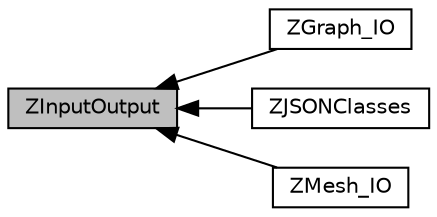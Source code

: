 digraph "ZInputOutput"
{
  edge [fontname="Helvetica",fontsize="10",labelfontname="Helvetica",labelfontsize="10"];
  node [fontname="Helvetica",fontsize="10",shape=record];
  rankdir=LR;
  Node2 [label="ZGraph_IO",height=0.2,width=0.4,color="black", fillcolor="white", style="filled",URL="$group__z_graph___i_o.html",tooltip="Collection of input - output methods for zGraph. "];
  Node0 [label="ZInputOutput",height=0.2,width=0.4,color="black", fillcolor="grey75", style="filled", fontcolor="black"];
  Node3 [label="ZJSONClasses",height=0.2,width=0.4,color="black", fillcolor="white", style="filled",URL="$group__z_j_s_o_n_classes.html",tooltip="The JSON data transfer classes of the library. "];
  Node1 [label="ZMesh_IO",height=0.2,width=0.4,color="black", fillcolor="white", style="filled",URL="$group__z_mesh___i_o.html",tooltip="Collection of input - output methods for zMesh. "];
  Node0->Node1 [shape=plaintext, dir="back", style="solid"];
  Node0->Node2 [shape=plaintext, dir="back", style="solid"];
  Node0->Node3 [shape=plaintext, dir="back", style="solid"];
}
